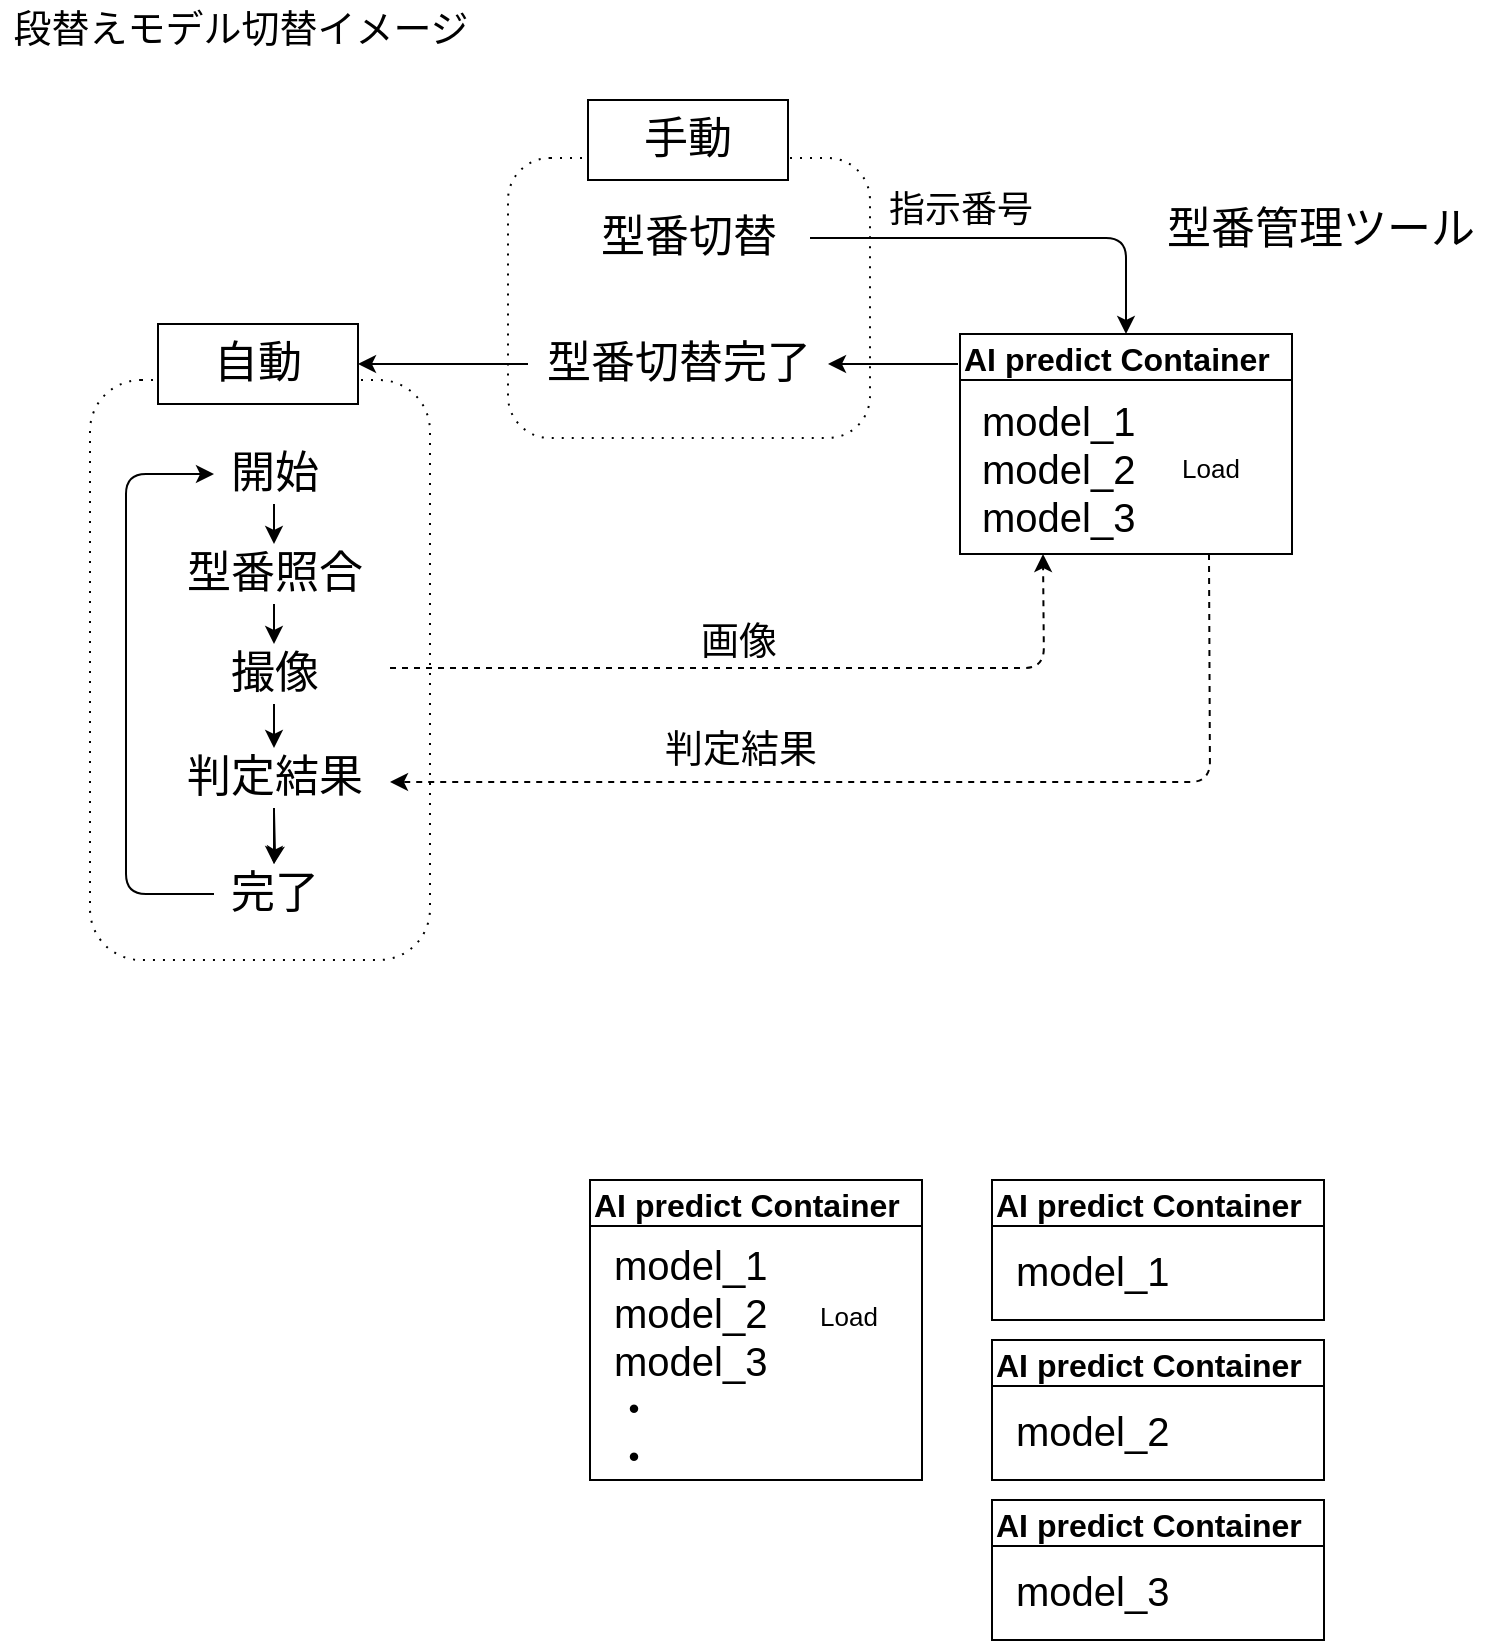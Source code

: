 <mxfile version="14.7.3" type="github">
  <diagram id="TVi3OnERb6zxaFSywoh0" name="ページ1">
    <mxGraphModel dx="1038" dy="548" grid="1" gridSize="10" guides="1" tooltips="1" connect="1" arrows="1" fold="1" page="1" pageScale="1" pageWidth="827" pageHeight="1169" math="0" shadow="0">
      <root>
        <mxCell id="0" />
        <mxCell id="1" parent="0" />
        <mxCell id="2u4nUXcnSIE-sLAxHdDF-3" value="" style="rounded=1;whiteSpace=wrap;html=1;fontSize=20;align=left;dashed=1;dashPattern=1 4;" parent="1" vertex="1">
          <mxGeometry x="90" y="240" width="170" height="290" as="geometry" />
        </mxCell>
        <mxCell id="_5_XGm11aLBnIrOVUH_l-57" value="" style="rounded=1;whiteSpace=wrap;html=1;fontSize=20;align=left;dashed=1;dashPattern=1 4;" parent="1" vertex="1">
          <mxGeometry x="299" y="129" width="181" height="140" as="geometry" />
        </mxCell>
        <mxCell id="_5_XGm11aLBnIrOVUH_l-2" value="手動" style="rounded=0;whiteSpace=wrap;html=1;fontSize=22;" parent="1" vertex="1">
          <mxGeometry x="339" y="100" width="100" height="40" as="geometry" />
        </mxCell>
        <mxCell id="_5_XGm11aLBnIrOVUH_l-3" value="自動" style="rounded=0;whiteSpace=wrap;html=1;fontSize=22;" parent="1" vertex="1">
          <mxGeometry x="124" y="212" width="100" height="40" as="geometry" />
        </mxCell>
        <mxCell id="_5_XGm11aLBnIrOVUH_l-5" value="型番切替" style="text;html=1;align=center;verticalAlign=middle;resizable=0;points=[];autosize=1;strokeColor=none;fontSize=22;" parent="1" vertex="1">
          <mxGeometry x="339" y="154" width="100" height="30" as="geometry" />
        </mxCell>
        <mxCell id="_5_XGm11aLBnIrOVUH_l-6" value="開始" style="text;html=1;align=center;verticalAlign=middle;resizable=0;points=[];autosize=1;strokeColor=none;fontSize=22;" parent="1" vertex="1">
          <mxGeometry x="152" y="272" width="60" height="30" as="geometry" />
        </mxCell>
        <mxCell id="_5_XGm11aLBnIrOVUH_l-7" value="型番照合" style="text;html=1;align=center;verticalAlign=middle;resizable=0;points=[];autosize=1;strokeColor=none;fontSize=22;" parent="1" vertex="1">
          <mxGeometry x="132" y="322" width="100" height="30" as="geometry" />
        </mxCell>
        <mxCell id="_5_XGm11aLBnIrOVUH_l-8" value="撮像" style="text;html=1;align=center;verticalAlign=middle;resizable=0;points=[];autosize=1;strokeColor=none;fontSize=22;" parent="1" vertex="1">
          <mxGeometry x="152" y="372" width="60" height="30" as="geometry" />
        </mxCell>
        <mxCell id="_5_XGm11aLBnIrOVUH_l-9" value="完了" style="text;html=1;align=center;verticalAlign=middle;resizable=0;points=[];autosize=1;strokeColor=none;fontSize=22;" parent="1" vertex="1">
          <mxGeometry x="152" y="482" width="60" height="30" as="geometry" />
        </mxCell>
        <mxCell id="_5_XGm11aLBnIrOVUH_l-10" value="" style="endArrow=classic;html=1;fontSize=22;" parent="1" source="_5_XGm11aLBnIrOVUH_l-6" target="_5_XGm11aLBnIrOVUH_l-7" edge="1">
          <mxGeometry width="50" height="50" relative="1" as="geometry">
            <mxPoint x="292" y="362" as="sourcePoint" />
            <mxPoint x="342" y="312" as="targetPoint" />
          </mxGeometry>
        </mxCell>
        <mxCell id="_5_XGm11aLBnIrOVUH_l-11" value="" style="endArrow=classic;html=1;fontSize=22;" parent="1" source="_5_XGm11aLBnIrOVUH_l-7" target="_5_XGm11aLBnIrOVUH_l-8" edge="1">
          <mxGeometry width="50" height="50" relative="1" as="geometry">
            <mxPoint x="192" y="312" as="sourcePoint" />
            <mxPoint x="192" y="332" as="targetPoint" />
          </mxGeometry>
        </mxCell>
        <mxCell id="_5_XGm11aLBnIrOVUH_l-12" value="" style="endArrow=classic;html=1;fontSize=22;" parent="1" source="_5_XGm11aLBnIrOVUH_l-8" target="_5_XGm11aLBnIrOVUH_l-35" edge="1">
          <mxGeometry width="50" height="50" relative="1" as="geometry">
            <mxPoint x="202" y="322" as="sourcePoint" />
            <mxPoint x="202" y="342" as="targetPoint" />
          </mxGeometry>
        </mxCell>
        <mxCell id="_5_XGm11aLBnIrOVUH_l-15" value="型番切替完了" style="text;html=1;align=center;verticalAlign=middle;resizable=0;points=[];autosize=1;strokeColor=none;fontSize=22;" parent="1" vertex="1">
          <mxGeometry x="309" y="217" width="150" height="30" as="geometry" />
        </mxCell>
        <mxCell id="_5_XGm11aLBnIrOVUH_l-17" value="" style="endArrow=classic;html=1;fontSize=22;entryX=0.5;entryY=0;entryDx=0;entryDy=0;" parent="1" target="_5_XGm11aLBnIrOVUH_l-41" edge="1">
          <mxGeometry width="50" height="50" relative="1" as="geometry">
            <mxPoint x="450" y="169" as="sourcePoint" />
            <mxPoint x="523" y="169" as="targetPoint" />
            <Array as="points">
              <mxPoint x="608" y="169" />
            </Array>
          </mxGeometry>
        </mxCell>
        <mxCell id="_5_XGm11aLBnIrOVUH_l-18" value="指示番号" style="text;html=1;align=center;verticalAlign=middle;resizable=0;points=[];autosize=1;strokeColor=none;fontSize=18;" parent="1" vertex="1">
          <mxGeometry x="480" y="140" width="90" height="30" as="geometry" />
        </mxCell>
        <mxCell id="_5_XGm11aLBnIrOVUH_l-40" value="" style="edgeStyle=orthogonalEdgeStyle;rounded=0;orthogonalLoop=1;jettySize=auto;html=1;fontSize=16;" parent="1" target="_5_XGm11aLBnIrOVUH_l-9" edge="1">
          <mxGeometry relative="1" as="geometry">
            <mxPoint x="182" y="456.0" as="sourcePoint" />
          </mxGeometry>
        </mxCell>
        <mxCell id="_5_XGm11aLBnIrOVUH_l-35" value="判定結果" style="text;html=1;align=center;verticalAlign=middle;resizable=0;points=[];autosize=1;strokeColor=none;fontSize=22;" parent="1" vertex="1">
          <mxGeometry x="132" y="424" width="100" height="30" as="geometry" />
        </mxCell>
        <mxCell id="_5_XGm11aLBnIrOVUH_l-37" value="" style="endArrow=classic;html=1;fontSize=22;" parent="1" source="_5_XGm11aLBnIrOVUH_l-35" target="_5_XGm11aLBnIrOVUH_l-9" edge="1">
          <mxGeometry width="50" height="50" relative="1" as="geometry">
            <mxPoint x="192" y="412.0" as="sourcePoint" />
            <mxPoint x="192" y="437.0" as="targetPoint" />
          </mxGeometry>
        </mxCell>
        <mxCell id="_5_XGm11aLBnIrOVUH_l-41" value="AI predict Container" style="swimlane;fontSize=16;align=left;" parent="1" vertex="1">
          <mxGeometry x="525" y="217" width="166" height="110" as="geometry">
            <mxRectangle x="451" y="273" width="190" height="23" as="alternateBounds" />
          </mxGeometry>
        </mxCell>
        <mxCell id="_5_XGm11aLBnIrOVUH_l-42" value="model_1&lt;br style=&quot;font-size: 20px;&quot;&gt;model_2&lt;br style=&quot;font-size: 20px;&quot;&gt;model_3" style="text;html=1;align=left;verticalAlign=middle;resizable=0;points=[];autosize=1;strokeColor=none;fontSize=20;" parent="_5_XGm11aLBnIrOVUH_l-41" vertex="1">
          <mxGeometry x="9" y="27" width="90" height="80" as="geometry" />
        </mxCell>
        <mxCell id="_5_XGm11aLBnIrOVUH_l-49" value="Load" style="text;html=1;align=center;verticalAlign=middle;resizable=0;points=[];autosize=1;strokeColor=none;fontSize=13;" parent="_5_XGm11aLBnIrOVUH_l-41" vertex="1">
          <mxGeometry x="105" y="57" width="40" height="20" as="geometry" />
        </mxCell>
        <mxCell id="_5_XGm11aLBnIrOVUH_l-45" value="" style="endArrow=classic;html=1;fontSize=22;" parent="1" target="_5_XGm11aLBnIrOVUH_l-15" edge="1">
          <mxGeometry width="50" height="50" relative="1" as="geometry">
            <mxPoint x="524" y="232" as="sourcePoint" />
            <mxPoint x="533" y="179" as="targetPoint" />
          </mxGeometry>
        </mxCell>
        <mxCell id="_5_XGm11aLBnIrOVUH_l-46" value="" style="endArrow=classic;html=1;fontSize=22;" parent="1" source="_5_XGm11aLBnIrOVUH_l-15" target="_5_XGm11aLBnIrOVUH_l-3" edge="1">
          <mxGeometry width="50" height="50" relative="1" as="geometry">
            <mxPoint x="534" y="242" as="sourcePoint" />
            <mxPoint x="469" y="242" as="targetPoint" />
          </mxGeometry>
        </mxCell>
        <mxCell id="_5_XGm11aLBnIrOVUH_l-47" value="" style="endArrow=classic;html=1;fontSize=22;dashed=1;exitX=0.75;exitY=1;exitDx=0;exitDy=0;" parent="1" source="_5_XGm11aLBnIrOVUH_l-41" edge="1">
          <mxGeometry width="50" height="50" relative="1" as="geometry">
            <mxPoint x="409" y="374" as="sourcePoint" />
            <mxPoint x="240" y="441" as="targetPoint" />
            <Array as="points">
              <mxPoint x="650" y="441" />
            </Array>
          </mxGeometry>
        </mxCell>
        <mxCell id="_5_XGm11aLBnIrOVUH_l-52" value="画像" style="text;html=1;align=center;verticalAlign=middle;resizable=0;points=[];autosize=1;strokeColor=none;fontSize=19;" parent="1" vertex="1">
          <mxGeometry x="389" y="356" width="50" height="30" as="geometry" />
        </mxCell>
        <mxCell id="_5_XGm11aLBnIrOVUH_l-53" value="" style="endArrow=classic;html=1;fontSize=22;dashed=1;entryX=0.25;entryY=1;entryDx=0;entryDy=0;" parent="1" target="_5_XGm11aLBnIrOVUH_l-41" edge="1">
          <mxGeometry width="50" height="50" relative="1" as="geometry">
            <mxPoint x="240" y="384" as="sourcePoint" />
            <mxPoint x="524" y="304" as="targetPoint" />
            <Array as="points">
              <mxPoint x="374" y="384" />
              <mxPoint x="567" y="384" />
            </Array>
          </mxGeometry>
        </mxCell>
        <mxCell id="_5_XGm11aLBnIrOVUH_l-54" value="判定結果" style="text;html=1;align=center;verticalAlign=middle;resizable=0;points=[];autosize=1;strokeColor=none;fontSize=19;" parent="1" vertex="1">
          <mxGeometry x="370" y="410" width="90" height="30" as="geometry" />
        </mxCell>
        <mxCell id="_5_XGm11aLBnIrOVUH_l-55" value="段替えモデル切替イメージ" style="text;html=1;align=center;verticalAlign=middle;resizable=0;points=[];autosize=1;strokeColor=none;fontSize=19;" parent="1" vertex="1">
          <mxGeometry x="45" y="50" width="240" height="30" as="geometry" />
        </mxCell>
        <mxCell id="_5_XGm11aLBnIrOVUH_l-56" value="型番管理ツール" style="text;html=1;align=center;verticalAlign=middle;resizable=0;points=[];autosize=1;strokeColor=none;fontSize=22;" parent="1" vertex="1">
          <mxGeometry x="620" y="150" width="170" height="30" as="geometry" />
        </mxCell>
        <mxCell id="2u4nUXcnSIE-sLAxHdDF-2" value="" style="endArrow=classic;html=1;" parent="1" source="_5_XGm11aLBnIrOVUH_l-9" target="_5_XGm11aLBnIrOVUH_l-6" edge="1">
          <mxGeometry width="50" height="50" relative="1" as="geometry">
            <mxPoint x="108" y="493" as="sourcePoint" />
            <mxPoint x="88" y="307" as="targetPoint" />
            <Array as="points">
              <mxPoint x="108" y="497" />
              <mxPoint x="108" y="287" />
            </Array>
          </mxGeometry>
        </mxCell>
        <mxCell id="2u4nUXcnSIE-sLAxHdDF-4" value="AI predict Container" style="swimlane;fontSize=16;align=left;" parent="1" vertex="1">
          <mxGeometry x="340" y="640" width="166" height="150" as="geometry">
            <mxRectangle x="451" y="273" width="190" height="23" as="alternateBounds" />
          </mxGeometry>
        </mxCell>
        <mxCell id="2u4nUXcnSIE-sLAxHdDF-5" value="model_1&lt;br style=&quot;font-size: 20px&quot;&gt;model_2&lt;br style=&quot;font-size: 20px&quot;&gt;model_3&lt;br&gt;・&lt;br&gt;・" style="text;html=1;align=left;verticalAlign=middle;resizable=0;points=[];autosize=1;strokeColor=none;fontSize=20;" parent="2u4nUXcnSIE-sLAxHdDF-4" vertex="1">
          <mxGeometry x="10" y="25" width="90" height="130" as="geometry" />
        </mxCell>
        <mxCell id="2u4nUXcnSIE-sLAxHdDF-6" value="Load" style="text;html=1;align=center;verticalAlign=middle;resizable=0;points=[];autosize=1;strokeColor=none;fontSize=13;" parent="2u4nUXcnSIE-sLAxHdDF-4" vertex="1">
          <mxGeometry x="109" y="58" width="40" height="20" as="geometry" />
        </mxCell>
        <mxCell id="2u4nUXcnSIE-sLAxHdDF-7" value="AI predict Container" style="swimlane;fontSize=16;align=left;" parent="1" vertex="1">
          <mxGeometry x="541" y="720" width="166" height="70" as="geometry">
            <mxRectangle x="451" y="273" width="190" height="23" as="alternateBounds" />
          </mxGeometry>
        </mxCell>
        <mxCell id="2u4nUXcnSIE-sLAxHdDF-8" value="model_2" style="text;html=1;align=left;verticalAlign=middle;resizable=0;points=[];autosize=1;strokeColor=none;fontSize=20;" parent="2u4nUXcnSIE-sLAxHdDF-7" vertex="1">
          <mxGeometry x="10" y="30" width="90" height="30" as="geometry" />
        </mxCell>
        <mxCell id="2u4nUXcnSIE-sLAxHdDF-10" value="AI predict Container" style="swimlane;fontSize=16;align=left;" parent="1" vertex="1">
          <mxGeometry x="541" y="640" width="166" height="70" as="geometry">
            <mxRectangle x="451" y="273" width="190" height="23" as="alternateBounds" />
          </mxGeometry>
        </mxCell>
        <mxCell id="2u4nUXcnSIE-sLAxHdDF-11" value="model_1" style="text;html=1;align=left;verticalAlign=middle;resizable=0;points=[];autosize=1;strokeColor=none;fontSize=20;" parent="2u4nUXcnSIE-sLAxHdDF-10" vertex="1">
          <mxGeometry x="10" y="30" width="90" height="30" as="geometry" />
        </mxCell>
        <mxCell id="2u4nUXcnSIE-sLAxHdDF-12" value="AI predict Container" style="swimlane;fontSize=16;align=left;" parent="1" vertex="1">
          <mxGeometry x="541" y="800" width="166" height="70" as="geometry">
            <mxRectangle x="451" y="273" width="190" height="23" as="alternateBounds" />
          </mxGeometry>
        </mxCell>
        <mxCell id="2u4nUXcnSIE-sLAxHdDF-13" value="model_3" style="text;html=1;align=left;verticalAlign=middle;resizable=0;points=[];autosize=1;strokeColor=none;fontSize=20;" parent="2u4nUXcnSIE-sLAxHdDF-12" vertex="1">
          <mxGeometry x="10" y="30" width="90" height="30" as="geometry" />
        </mxCell>
      </root>
    </mxGraphModel>
  </diagram>
</mxfile>
